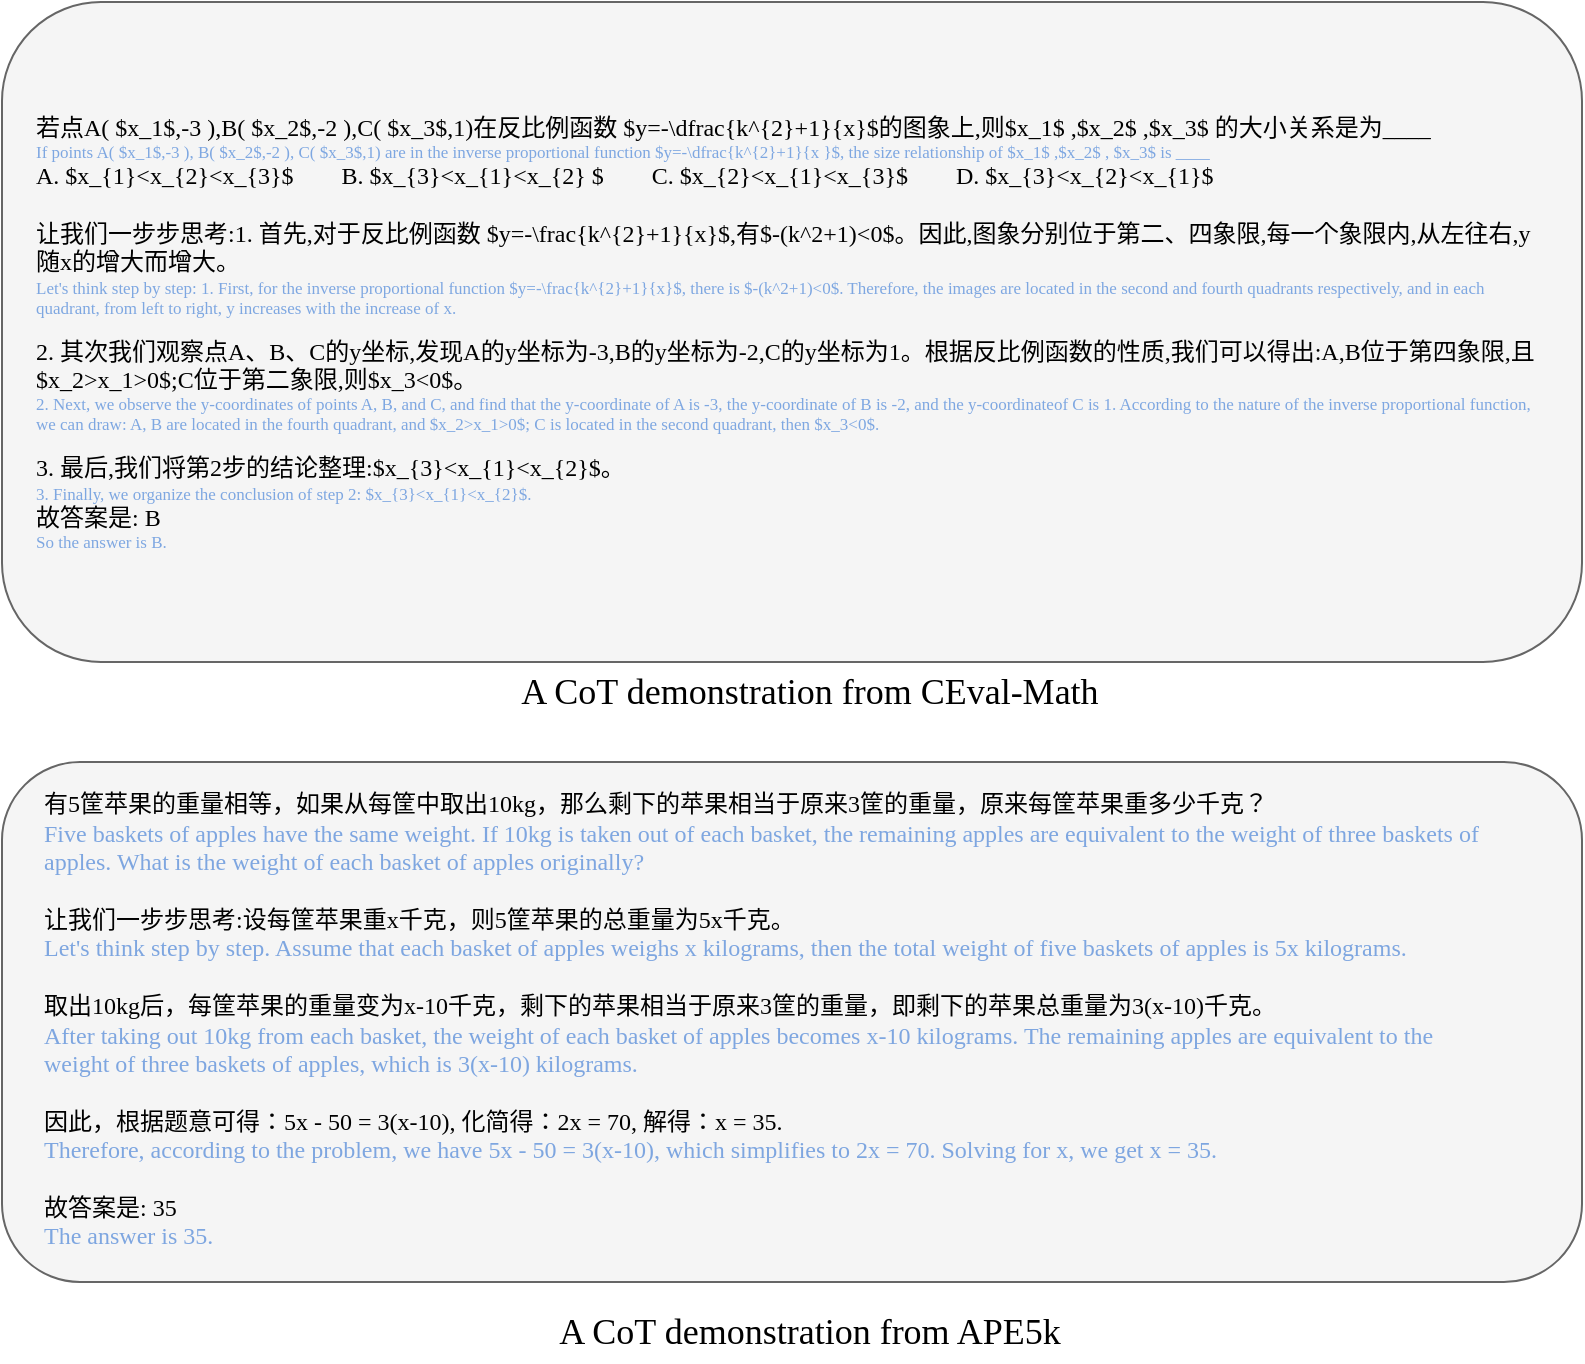 <mxfile version="21.6.9" type="github">
  <diagram name="第 1 页" id="1bHAu81TmFM9Un3zPxPm">
    <mxGraphModel dx="1562" dy="885" grid="1" gridSize="10" guides="1" tooltips="1" connect="1" arrows="1" fold="1" page="1" pageScale="1" pageWidth="827" pageHeight="700" math="0" shadow="0">
      <root>
        <mxCell id="0" />
        <mxCell id="1" parent="0" />
        <mxCell id="_WDkzngIwpoxSGNgMPWk-3" value="" style="rounded=1;whiteSpace=wrap;html=1;fillColor=#f5f5f5;fontColor=#333333;strokeColor=#666666;" vertex="1" parent="1">
          <mxGeometry x="10" y="10" width="790" height="330" as="geometry" />
        </mxCell>
        <mxCell id="_WDkzngIwpoxSGNgMPWk-1" value="&lt;font face=&quot;Times New Roman&quot;&gt;若点A( $x_1$,-3 ),B( $x_2$,-2 ),C( $x_3$,1)在反比例函数 $y=-\dfrac{k^{2}+1}{x}$的图象上,则$x_1$ ,$x_2$ ,$x_3$ 的大小关系是为____&lt;/font&gt;&lt;p style=&quot;margin: 0px; font-variant-numeric: normal; font-variant-east-asian: normal; font-variant-alternates: normal; font-kerning: auto; font-optical-sizing: auto; font-feature-settings: normal; font-variation-settings: normal; font-stretch: normal; font-size: 8.5px; line-height: normal; color: rgb(126, 167, 225);&quot; class=&quot;p2&quot;&gt;&lt;font face=&quot;Times New Roman&quot;&gt;If points A( $x_1$,-3 ), B( $x_2$,-2 ), C( $x_3$,1) are in the inverse proportional function $y=-\dfrac{k^{2}+1}{x }$, the size relationship of $x_1$ ,&lt;span style=&quot;background-color: initial;&quot;&gt;$x_2$ , $x_3$ is ____&lt;/span&gt;&lt;/font&gt;&lt;/p&gt;&lt;font face=&quot;Times New Roman&quot;&gt;A. $x_{1}&amp;lt;x_{2}&amp;lt;x_{3}$&amp;nbsp; &amp;nbsp; &amp;nbsp; &amp;nbsp; B. $x_{3}&amp;lt;x_{1}&amp;lt;x_{2} $&amp;nbsp; &amp;nbsp; &amp;nbsp; &amp;nbsp; C. $x_{2}&amp;lt;x_{1}&amp;lt;x_{3}$&amp;nbsp; &amp;nbsp; &amp;nbsp; &amp;nbsp; D. $x_{3}&amp;lt;x_{2}&amp;lt;x_{1}$&lt;br&gt;&lt;br&gt;让我们一步步思考:1. 首先,对于反比例函数 $y=-\frac{k^{2}+1}{x}$,有$-(k^2+1)&amp;lt;0$。因此,图象分别位于第二、四象限,每一个象限内,从左往右,y随x的增大而增大。&lt;/font&gt;&lt;p style=&quot;margin: 0px; font-variant-numeric: normal; font-variant-east-asian: normal; font-variant-alternates: normal; font-kerning: auto; font-optical-sizing: auto; font-feature-settings: normal; font-variation-settings: normal; font-stretch: normal; font-size: 8.5px; line-height: normal; color: rgb(126, 167, 225);&quot; class=&quot;p2&quot;&gt;&lt;font face=&quot;Times New Roman&quot;&gt;Let&#39;s think step by step: 1. First, for the inverse proportional function $y=-\frac{k^{2}+1}{x}$, there is $-(k^2+1)&amp;lt;0$. Therefore, the images are located&amp;nbsp;&lt;span style=&quot;background-color: initial;&quot;&gt;in the second and fourth quadrants respectively, and in each quadrant, from left to right, y increases with the increase of x.&lt;/span&gt;&lt;/font&gt;&lt;/p&gt;&lt;p style=&quot;margin: 0px; font-variant-numeric: normal; font-variant-east-asian: normal; font-variant-alternates: normal; font-kerning: auto; font-optical-sizing: auto; font-feature-settings: normal; font-variation-settings: normal; font-stretch: normal; font-size: 8.5px; line-height: normal; color: rgb(126, 167, 225);&quot; class=&quot;p2&quot;&gt;&lt;span style=&quot;background-color: initial;&quot;&gt;&lt;font face=&quot;Times New Roman&quot;&gt;&lt;br&gt;&lt;/font&gt;&lt;/span&gt;&lt;/p&gt;&lt;font face=&quot;Times New Roman&quot;&gt;2. 其次我们观察点A、B、C的y坐标,发现A的y坐标为-3,B的y坐标为-2,C的y坐标为1。根据反比例函数的性质,我们可以得出:A,B位于第四象限,且&lt;br&gt;$x_2&amp;gt;x_1&amp;gt;0$;C位于第二象限,则$x_3&amp;lt;0$。&lt;/font&gt;&lt;p style=&quot;margin: 0px; font-variant-numeric: normal; font-variant-east-asian: normal; font-variant-alternates: normal; font-kerning: auto; font-optical-sizing: auto; font-feature-settings: normal; font-variation-settings: normal; font-stretch: normal; font-size: 8.5px; line-height: normal; color: rgb(126, 167, 225);&quot; class=&quot;p2&quot;&gt;&lt;font face=&quot;Times New Roman&quot;&gt;2. Next, we observe the y-coordinates of points A, B, and C, and find that the y-coordinate of A is -3, the y-coordinate of B is -2, and the y-coordinate&lt;span style=&quot;background-color: initial;&quot;&gt;of C is 1. According to the nature of the inverse proportional function, we can draw: A, B are located in the fourth quadrant, and $x_2&amp;gt;x_1&amp;gt;0$; C is&amp;nbsp;&lt;/span&gt;&lt;span style=&quot;background-color: initial;&quot;&gt;located in the second quadrant, then $x_3&amp;lt;0$.&lt;/span&gt;&lt;/font&gt;&lt;/p&gt;&lt;p style=&quot;margin: 0px; font-variant-numeric: normal; font-variant-east-asian: normal; font-variant-alternates: normal; font-kerning: auto; font-optical-sizing: auto; font-feature-settings: normal; font-variation-settings: normal; font-stretch: normal; font-size: 8.5px; line-height: normal; color: rgb(126, 167, 225);&quot; class=&quot;p2&quot;&gt;&lt;span style=&quot;background-color: initial;&quot;&gt;&lt;font face=&quot;Times New Roman&quot;&gt;&lt;br&gt;&lt;/font&gt;&lt;/span&gt;&lt;/p&gt;&lt;font face=&quot;Times New Roman&quot;&gt;3. 最后,我们将第2步的结论整理:$x_{3}&amp;lt;x_{1}&amp;lt;x_{2}$。&lt;/font&gt;&lt;p style=&quot;margin: 0px; font-variant-numeric: normal; font-variant-east-asian: normal; font-variant-alternates: normal; font-kerning: auto; font-optical-sizing: auto; font-feature-settings: normal; font-variation-settings: normal; font-stretch: normal; font-size: 8.5px; line-height: normal; color: rgb(126, 167, 225);&quot; class=&quot;p2&quot;&gt;&lt;font face=&quot;Times New Roman&quot;&gt;3. Finally, we organize the conclusion of step 2: $x_{3}&amp;lt;x_{1}&amp;lt;x_{2}$.&lt;/font&gt;&lt;/p&gt;&lt;font face=&quot;Times New Roman&quot;&gt;故答案是: B&lt;/font&gt;&lt;p style=&quot;margin: 0px; font-variant-numeric: normal; font-variant-east-asian: normal; font-variant-alternates: normal; font-kerning: auto; font-optical-sizing: auto; font-feature-settings: normal; font-variation-settings: normal; font-stretch: normal; font-size: 8.5px; line-height: normal; color: rgb(126, 167, 225);&quot; class=&quot;p2&quot;&gt;&lt;font face=&quot;Times New Roman&quot;&gt;So the answer is B.&lt;/font&gt;&lt;/p&gt;" style="text;html=1;strokeColor=none;fillColor=none;align=left;verticalAlign=middle;whiteSpace=wrap;rounded=0;" vertex="1" parent="1">
          <mxGeometry x="25" y="25" width="760" height="300" as="geometry" />
        </mxCell>
        <mxCell id="_WDkzngIwpoxSGNgMPWk-4" value="&lt;font face=&quot;Times New Roman&quot; style=&quot;font-size: 18px;&quot;&gt;A CoT demonstration from CEval-Math&lt;/font&gt;" style="text;html=1;strokeColor=none;fillColor=none;align=center;verticalAlign=middle;whiteSpace=wrap;rounded=0;" vertex="1" parent="1">
          <mxGeometry x="259" y="340" width="310" height="30" as="geometry" />
        </mxCell>
        <mxCell id="_WDkzngIwpoxSGNgMPWk-7" value="" style="rounded=1;whiteSpace=wrap;html=1;fillColor=#f5f5f5;fontColor=#333333;strokeColor=#666666;" vertex="1" parent="1">
          <mxGeometry x="10" y="390" width="790" height="260" as="geometry" />
        </mxCell>
        <mxCell id="_WDkzngIwpoxSGNgMPWk-6" value="&lt;div style=&quot;text-align: left;&quot;&gt;&lt;span style=&quot;background-color: initial;&quot;&gt;&lt;font face=&quot;Times New Roman&quot;&gt;有5筐苹果的重量相等，如果从每筐中取出10kg，那么剩下的苹果相当于原来3筐的重量，原来每筐苹果重多少千克？&lt;/font&gt;&lt;/span&gt;&lt;/div&gt;&lt;div style=&quot;text-align: left;&quot;&gt;&lt;span style=&quot;background-color: initial;&quot;&gt;&lt;font face=&quot;Times New Roman&quot; color=&quot;#7ea6e0&quot;&gt;Five baskets of apples have the same weight. If 10kg is taken out of each basket, the remaining apples are equivalent to the weight of three baskets of apples. What is the weight of each basket of apples originally?&lt;/font&gt;&lt;/span&gt;&lt;/div&gt;&lt;div style=&quot;text-align: left;&quot;&gt;&lt;span style=&quot;background-color: initial;&quot;&gt;&lt;font face=&quot;Times New Roman&quot;&gt;&lt;br&gt;&lt;/font&gt;&lt;/span&gt;&lt;/div&gt;&lt;div style=&quot;text-align: left;&quot;&gt;&lt;font face=&quot;Times New Roman&quot;&gt;&lt;span style=&quot;background-color: initial;&quot;&gt;让我们一步步思考:&lt;/span&gt;&lt;span style=&quot;background-color: initial;&quot;&gt;设每筐苹果重x千克，则5筐苹果的总重量为5x千克。&lt;/span&gt;&lt;/font&gt;&lt;/div&gt;&lt;div style=&quot;text-align: left;&quot;&gt;&lt;span style=&quot;background-color: initial;&quot;&gt;&lt;font face=&quot;Times New Roman&quot; color=&quot;#7ea6e0&quot;&gt;Let&#39;s think step by step. Assume that each basket of apples weighs x kilograms, then the total weight of five baskets of apples is 5x kilograms.&lt;/font&gt;&lt;/span&gt;&lt;/div&gt;&lt;div style=&quot;text-align: left;&quot;&gt;&lt;span style=&quot;background-color: initial;&quot;&gt;&lt;font face=&quot;Times New Roman&quot;&gt;&lt;br&gt;&lt;/font&gt;&lt;/span&gt;&lt;/div&gt;&lt;div style=&quot;text-align: left;&quot;&gt;&lt;span style=&quot;background-color: initial;&quot;&gt;&lt;font face=&quot;Times New Roman&quot;&gt;取出10kg后，每筐苹果的重量变为x-10千克，剩下的苹果相当于原来3筐的重量，即剩下的苹果总重量为3(x-10)千克。&lt;/font&gt;&lt;/span&gt;&lt;/div&gt;&lt;div style=&quot;text-align: left;&quot;&gt;&lt;span style=&quot;background-color: initial;&quot;&gt;&lt;font face=&quot;Times New Roman&quot; color=&quot;#7ea6e0&quot;&gt;After taking out 10kg from each basket, the weight of each basket of apples becomes x-10 kilograms. The remaining apples are equivalent to the weight of three baskets of apples, which is 3(x-10) kilograms.&lt;/font&gt;&lt;/span&gt;&lt;/div&gt;&lt;div style=&quot;text-align: left;&quot;&gt;&lt;span style=&quot;background-color: initial;&quot;&gt;&lt;font face=&quot;Times New Roman&quot;&gt;&lt;br&gt;&lt;/font&gt;&lt;/span&gt;&lt;/div&gt;&lt;div style=&quot;text-align: left;&quot;&gt;&lt;font face=&quot;Times New Roman&quot;&gt;&lt;span style=&quot;background-color: initial;&quot;&gt;因此，根据题意可得：5x - 50 = 3(x-10),&amp;nbsp;化简得：2x = 70,&amp;nbsp;&lt;/span&gt;&lt;span style=&quot;background-color: initial;&quot;&gt;解得：x = 35.&lt;/span&gt;&lt;/font&gt;&lt;/div&gt;&lt;div style=&quot;text-align: left;&quot;&gt;&lt;span style=&quot;background-color: initial;&quot;&gt;&lt;font face=&quot;Times New Roman&quot; color=&quot;#7ea6e0&quot;&gt;Therefore, according to the problem, we have 5x - 50 = 3(x-10), which simplifies to 2x = 70. Solving for x, we get x = 35.&lt;/font&gt;&lt;/span&gt;&lt;/div&gt;&lt;div style=&quot;text-align: left;&quot;&gt;&lt;span style=&quot;background-color: initial;&quot;&gt;&lt;font face=&quot;Times New Roman&quot;&gt;&lt;br&gt;&lt;/font&gt;&lt;/span&gt;&lt;/div&gt;&lt;div style=&quot;text-align: left;&quot;&gt;&lt;font face=&quot;Times New Roman&quot;&gt;&lt;span style=&quot;background-color: initial;&quot;&gt;故答案是:&amp;nbsp;&lt;/span&gt;&lt;span style=&quot;background-color: initial;&quot;&gt;35&lt;/span&gt;&lt;/font&gt;&lt;/div&gt;&lt;div style=&quot;text-align: left;&quot;&gt;&lt;span style=&quot;background-color: initial;&quot;&gt;&lt;font face=&quot;Times New Roman&quot; color=&quot;#7ea6e0&quot;&gt;The answer is 35.&lt;/font&gt;&lt;/span&gt;&lt;/div&gt;" style="text;html=1;strokeColor=none;fillColor=none;align=center;verticalAlign=middle;whiteSpace=wrap;rounded=0;" vertex="1" parent="1">
          <mxGeometry x="30" y="390" width="730" height="257" as="geometry" />
        </mxCell>
        <mxCell id="_WDkzngIwpoxSGNgMPWk-8" value="&lt;font face=&quot;Times New Roman&quot; style=&quot;font-size: 18px;&quot;&gt;A CoT demonstration from APE5k&lt;/font&gt;" style="text;html=1;strokeColor=none;fillColor=none;align=center;verticalAlign=middle;whiteSpace=wrap;rounded=0;" vertex="1" parent="1">
          <mxGeometry x="259" y="660" width="310" height="30" as="geometry" />
        </mxCell>
      </root>
    </mxGraphModel>
  </diagram>
</mxfile>

